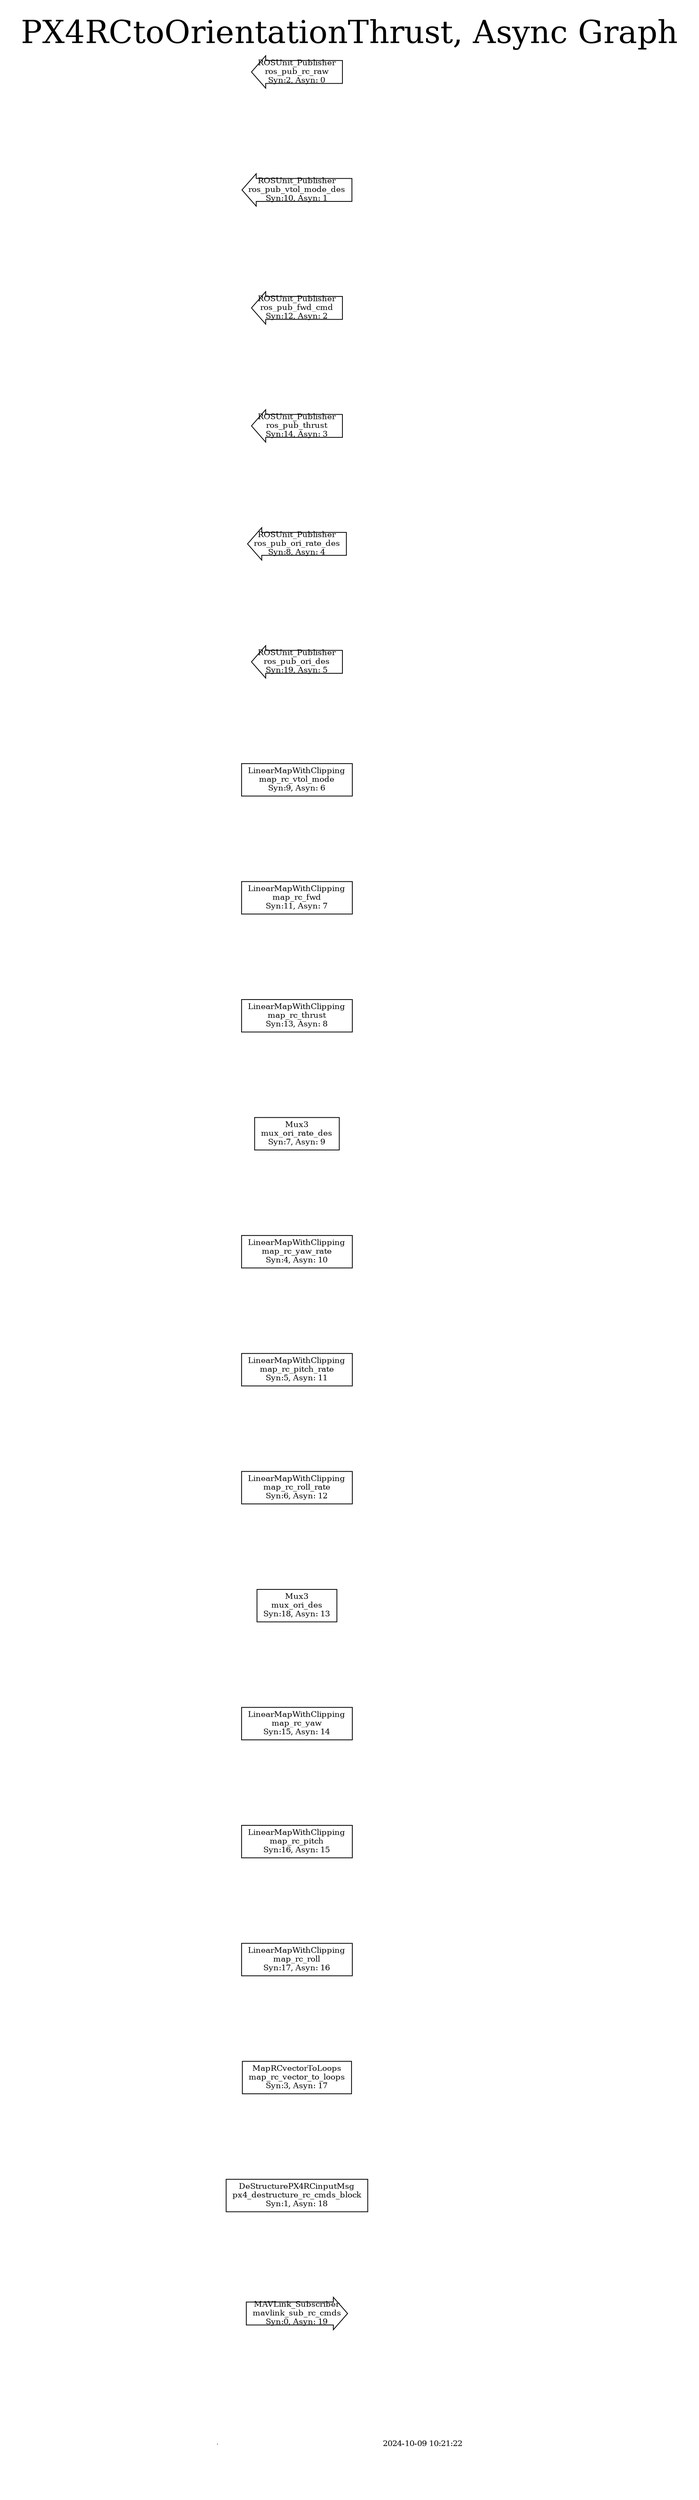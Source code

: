 digraph G {
// Node for the image
node [shape=none, label="", width=0, height=0];
// Image node
imageNode [image="Media/as_built_rotated.png", width=1.0, height=1.0, fixedsize=true];
// Invisible subgraph to help with positioning
subgraph cluster0 {
label = "";
style = invis; // Makes this subgraph invisible
// Invisible node to help position the image node
invisNode [shape=point, width=0, height=0, label=""];
// Text node
textNode [label="2024-10-09 10:21:22", shape=plaintext, fontsize=10];
// Positioning nodes
invisNode -> imageNode [style=invis]; // Makes the edge invisible
imageNode -> textNode [style=invis]; // Connects image node to text node with invisible edge
}
{rank=source;invisNode;}
label="PX4RCtoOrientationThrust, Async Graph"
labelloc="t"
;fontsize=40;
rankdir="LR"
graph[center=true, margin=0.2, nodesep=1.5, ranksep=0.15]
node[ shape=box,fontsize=10]
edge[weight=1.2,arrowsize=0.6, arrowhead=vee,fontsize=9]
  0[label="MAVLink_Subscriber\nmavlink_sub_rc_cmds\nSyn:0, Asyn: 19", shape=rarrow];
  1[label="DeStructurePX4RCinputMsg\npx4_destructure_rc_cmds_block\nSyn:1, Asyn: 18", shape=box];
  2[label="MapRCvectorToLoops\nmap_rc_vector_to_loops\nSyn:3, Asyn: 17", shape=box];
  3[label="LinearMapWithClipping\nmap_rc_roll\nSyn:17, Asyn: 16", shape=box];
  4[label="LinearMapWithClipping\nmap_rc_pitch\nSyn:16, Asyn: 15", shape=box];
  5[label="LinearMapWithClipping\nmap_rc_yaw\nSyn:15, Asyn: 14", shape=box];
  6[label="Mux3\nmux_ori_des\nSyn:18, Asyn: 13", shape=box];
  7[label="LinearMapWithClipping\nmap_rc_roll_rate\nSyn:6, Asyn: 12", shape=box];
  8[label="LinearMapWithClipping\nmap_rc_pitch_rate\nSyn:5, Asyn: 11", shape=box];
  9[label="LinearMapWithClipping\nmap_rc_yaw_rate\nSyn:4, Asyn: 10", shape=box];
  10[label="Mux3\nmux_ori_rate_des\nSyn:7, Asyn: 9", shape=box];
  11[label="LinearMapWithClipping\nmap_rc_thrust\nSyn:13, Asyn: 8", shape=box];
  12[label="LinearMapWithClipping\nmap_rc_fwd\nSyn:11, Asyn: 7", shape=box];
  13[label="LinearMapWithClipping\nmap_rc_vtol_mode\nSyn:9, Asyn: 6", shape=box];
  14[label="ROSUnit_Publisher\nros_pub_ori_des\nSyn:19, Asyn: 5", shape=larrow];
  15[label="ROSUnit_Publisher\nros_pub_ori_rate_des\nSyn:8, Asyn: 4", shape=larrow];
  16[label="ROSUnit_Publisher\nros_pub_thrust\nSyn:14, Asyn: 3", shape=larrow];
  17[label="ROSUnit_Publisher\nros_pub_fwd_cmd\nSyn:12, Asyn: 2", shape=larrow];
  18[label="ROSUnit_Publisher\nros_pub_vtol_mode_des\nSyn:10, Asyn: 1", shape=larrow];
  19[label="ROSUnit_Publisher\nros_pub_rc_raw\nSyn:2, Asyn: 0", shape=larrow];
}
